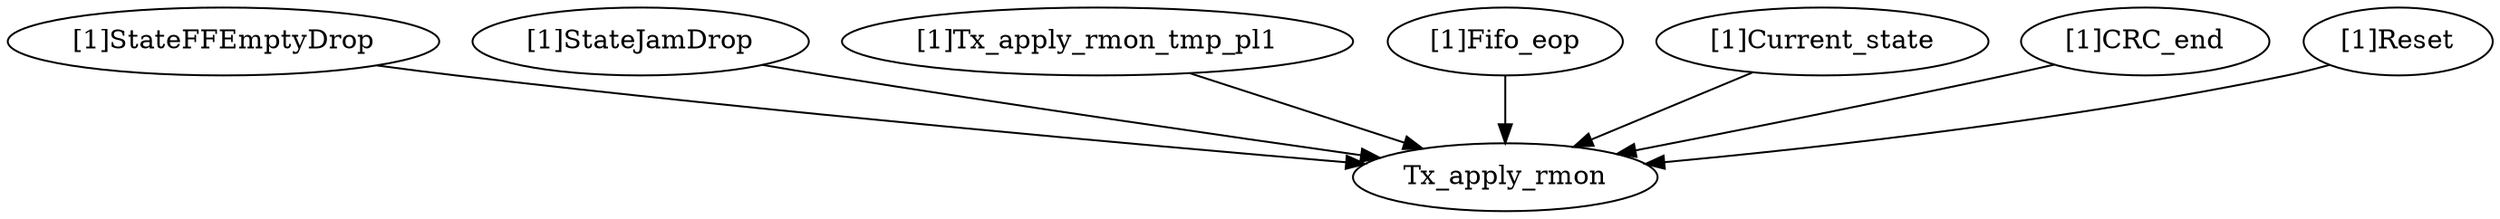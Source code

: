 strict digraph "" {
	"[1]StateFFEmptyDrop"	 [complexity=7,
		importance=0.0476714890324,
		rank=0.00681021271891];
	Tx_apply_rmon	 [complexity=0,
		importance=0.0196201165514,
		rank=0.0];
	"[1]StateFFEmptyDrop" -> Tx_apply_rmon;
	"[1]StateJamDrop"	 [complexity=7,
		importance=0.0476714890324,
		rank=0.00681021271891];
	"[1]StateJamDrop" -> Tx_apply_rmon;
	"[1]Tx_apply_rmon_tmp_pl1"	 [complexity=1,
		importance=0.0343109640798,
		rank=0.0343109640798];
	"[1]Tx_apply_rmon_tmp_pl1" -> Tx_apply_rmon;
	"[1]Fifo_eop"	 [complexity=7,
		importance=0.0869117221351,
		rank=0.012415960305];
	"[1]Fifo_eop" -> Tx_apply_rmon;
	"[1]Current_state"	 [complexity=7,
		importance=0.0947681624803,
		rank=0.0135383089258];
	"[1]Current_state" -> Tx_apply_rmon;
	"[1]CRC_end"	 [complexity=7,
		importance=0.0476714890324,
		rank=0.00681021271891];
	"[1]CRC_end" -> Tx_apply_rmon;
	"[1]Reset"	 [complexity=1,
		importance=0.0672916055838,
		rank=0.0672916055838];
	"[1]Reset" -> Tx_apply_rmon;
}
